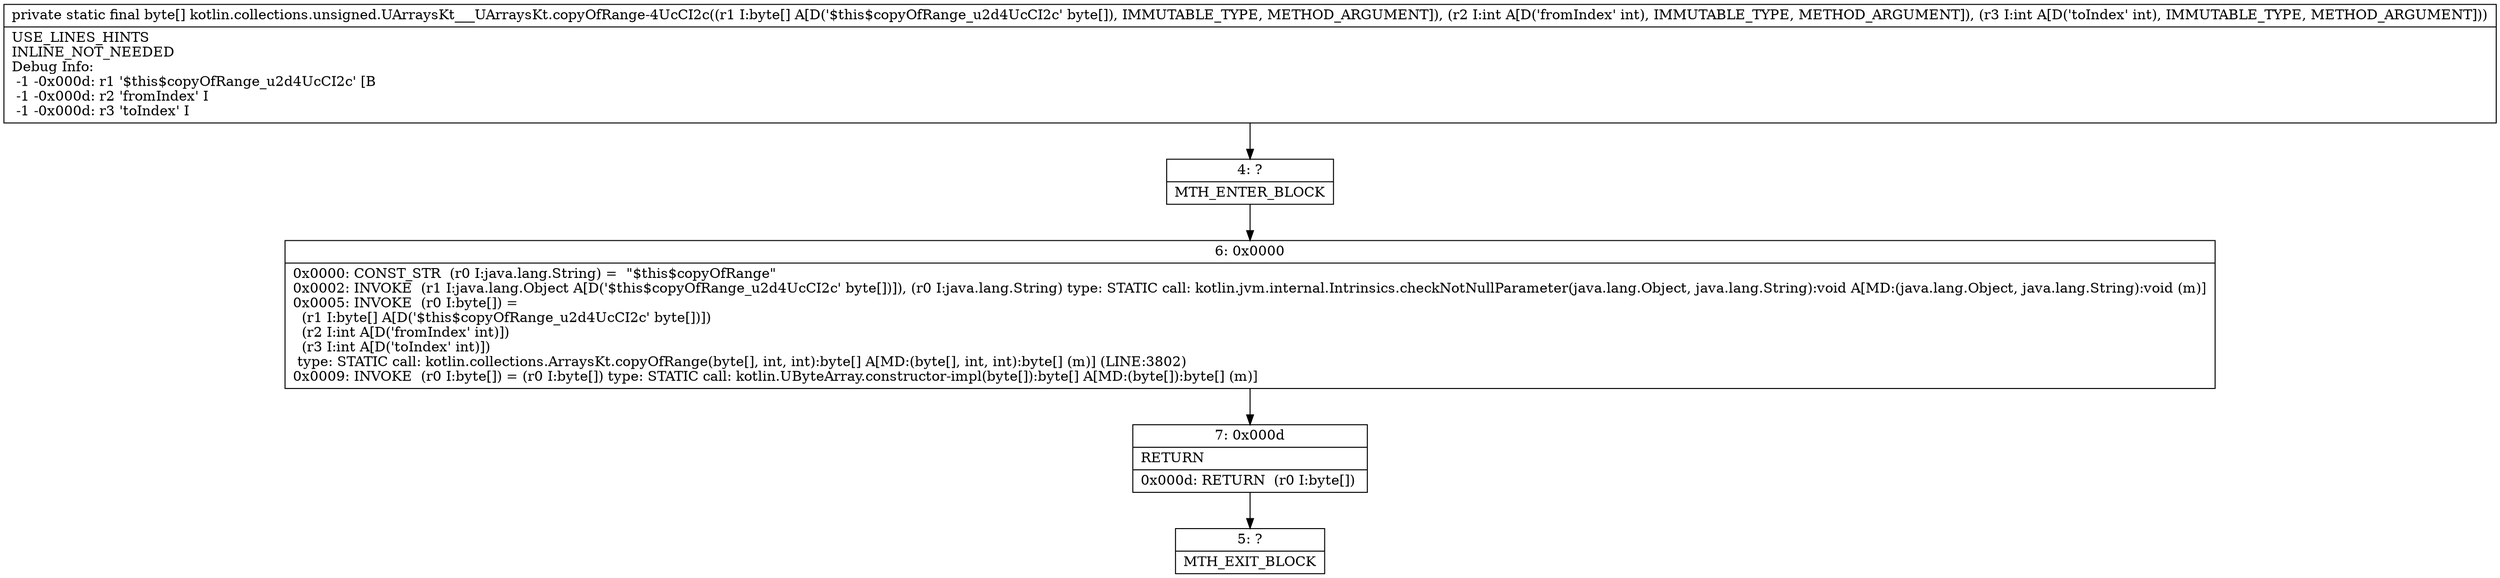 digraph "CFG forkotlin.collections.unsigned.UArraysKt___UArraysKt.copyOfRange\-4UcCI2c([BII)[B" {
Node_4 [shape=record,label="{4\:\ ?|MTH_ENTER_BLOCK\l}"];
Node_6 [shape=record,label="{6\:\ 0x0000|0x0000: CONST_STR  (r0 I:java.lang.String) =  \"$this$copyOfRange\" \l0x0002: INVOKE  (r1 I:java.lang.Object A[D('$this$copyOfRange_u2d4UcCI2c' byte[])]), (r0 I:java.lang.String) type: STATIC call: kotlin.jvm.internal.Intrinsics.checkNotNullParameter(java.lang.Object, java.lang.String):void A[MD:(java.lang.Object, java.lang.String):void (m)]\l0x0005: INVOKE  (r0 I:byte[]) = \l  (r1 I:byte[] A[D('$this$copyOfRange_u2d4UcCI2c' byte[])])\l  (r2 I:int A[D('fromIndex' int)])\l  (r3 I:int A[D('toIndex' int)])\l type: STATIC call: kotlin.collections.ArraysKt.copyOfRange(byte[], int, int):byte[] A[MD:(byte[], int, int):byte[] (m)] (LINE:3802)\l0x0009: INVOKE  (r0 I:byte[]) = (r0 I:byte[]) type: STATIC call: kotlin.UByteArray.constructor\-impl(byte[]):byte[] A[MD:(byte[]):byte[] (m)]\l}"];
Node_7 [shape=record,label="{7\:\ 0x000d|RETURN\l|0x000d: RETURN  (r0 I:byte[]) \l}"];
Node_5 [shape=record,label="{5\:\ ?|MTH_EXIT_BLOCK\l}"];
MethodNode[shape=record,label="{private static final byte[] kotlin.collections.unsigned.UArraysKt___UArraysKt.copyOfRange\-4UcCI2c((r1 I:byte[] A[D('$this$copyOfRange_u2d4UcCI2c' byte[]), IMMUTABLE_TYPE, METHOD_ARGUMENT]), (r2 I:int A[D('fromIndex' int), IMMUTABLE_TYPE, METHOD_ARGUMENT]), (r3 I:int A[D('toIndex' int), IMMUTABLE_TYPE, METHOD_ARGUMENT]))  | USE_LINES_HINTS\lINLINE_NOT_NEEDED\lDebug Info:\l  \-1 \-0x000d: r1 '$this$copyOfRange_u2d4UcCI2c' [B\l  \-1 \-0x000d: r2 'fromIndex' I\l  \-1 \-0x000d: r3 'toIndex' I\l}"];
MethodNode -> Node_4;Node_4 -> Node_6;
Node_6 -> Node_7;
Node_7 -> Node_5;
}

